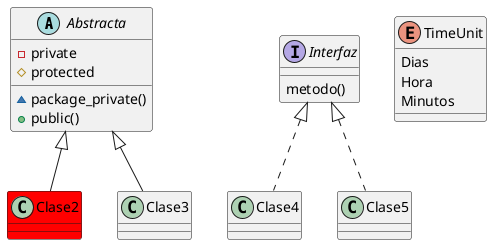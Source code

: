 @startuml diagrama8

abstract Abstracta{
    -private
    #protected
    ~package_private()
    +public()

}
interface Interfaz{
    metodo()
}


enum TimeUnit{
    Dias
    Hora
    Minutos
}

class Clase2 #Red
Abstracta <|-- Clase2
Abstracta <|-- Clase3

Interfaz <|.. Clase4
Interfaz <|.. Clase5





@enduml